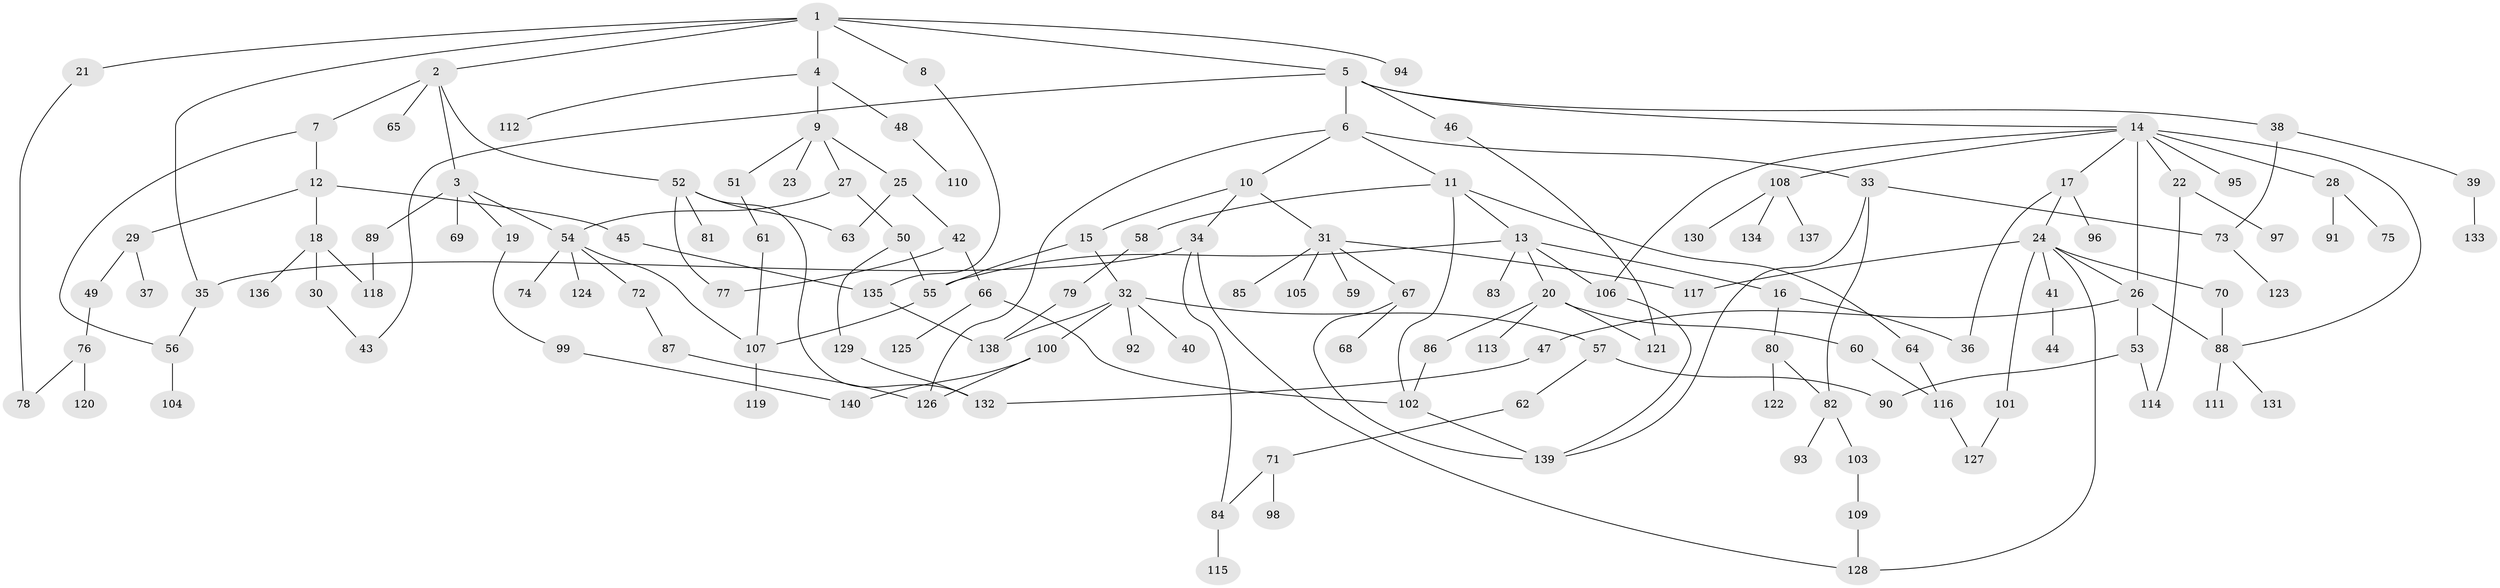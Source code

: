 // Generated by graph-tools (version 1.1) at 2025/01/03/09/25 03:01:05]
// undirected, 140 vertices, 180 edges
graph export_dot {
graph [start="1"]
  node [color=gray90,style=filled];
  1;
  2;
  3;
  4;
  5;
  6;
  7;
  8;
  9;
  10;
  11;
  12;
  13;
  14;
  15;
  16;
  17;
  18;
  19;
  20;
  21;
  22;
  23;
  24;
  25;
  26;
  27;
  28;
  29;
  30;
  31;
  32;
  33;
  34;
  35;
  36;
  37;
  38;
  39;
  40;
  41;
  42;
  43;
  44;
  45;
  46;
  47;
  48;
  49;
  50;
  51;
  52;
  53;
  54;
  55;
  56;
  57;
  58;
  59;
  60;
  61;
  62;
  63;
  64;
  65;
  66;
  67;
  68;
  69;
  70;
  71;
  72;
  73;
  74;
  75;
  76;
  77;
  78;
  79;
  80;
  81;
  82;
  83;
  84;
  85;
  86;
  87;
  88;
  89;
  90;
  91;
  92;
  93;
  94;
  95;
  96;
  97;
  98;
  99;
  100;
  101;
  102;
  103;
  104;
  105;
  106;
  107;
  108;
  109;
  110;
  111;
  112;
  113;
  114;
  115;
  116;
  117;
  118;
  119;
  120;
  121;
  122;
  123;
  124;
  125;
  126;
  127;
  128;
  129;
  130;
  131;
  132;
  133;
  134;
  135;
  136;
  137;
  138;
  139;
  140;
  1 -- 2;
  1 -- 4;
  1 -- 5;
  1 -- 8;
  1 -- 21;
  1 -- 35;
  1 -- 94;
  2 -- 3;
  2 -- 7;
  2 -- 52;
  2 -- 65;
  3 -- 19;
  3 -- 69;
  3 -- 89;
  3 -- 54;
  4 -- 9;
  4 -- 48;
  4 -- 112;
  5 -- 6;
  5 -- 14;
  5 -- 38;
  5 -- 43;
  5 -- 46;
  6 -- 10;
  6 -- 11;
  6 -- 33;
  6 -- 126;
  7 -- 12;
  7 -- 56;
  8 -- 135;
  9 -- 23;
  9 -- 25;
  9 -- 27;
  9 -- 51;
  10 -- 15;
  10 -- 31;
  10 -- 34;
  11 -- 13;
  11 -- 58;
  11 -- 64;
  11 -- 102;
  12 -- 18;
  12 -- 29;
  12 -- 45;
  13 -- 16;
  13 -- 20;
  13 -- 55;
  13 -- 83;
  13 -- 106;
  14 -- 17;
  14 -- 22;
  14 -- 26;
  14 -- 28;
  14 -- 95;
  14 -- 108;
  14 -- 106;
  14 -- 88;
  15 -- 32;
  15 -- 55;
  16 -- 80;
  16 -- 36;
  17 -- 24;
  17 -- 36;
  17 -- 96;
  18 -- 30;
  18 -- 118;
  18 -- 136;
  19 -- 99;
  20 -- 60;
  20 -- 86;
  20 -- 113;
  20 -- 121;
  21 -- 78;
  22 -- 97;
  22 -- 114;
  24 -- 41;
  24 -- 70;
  24 -- 101;
  24 -- 117;
  24 -- 128;
  24 -- 26;
  25 -- 42;
  25 -- 63;
  26 -- 47;
  26 -- 53;
  26 -- 88;
  27 -- 50;
  27 -- 54;
  28 -- 75;
  28 -- 91;
  29 -- 37;
  29 -- 49;
  30 -- 43;
  31 -- 59;
  31 -- 67;
  31 -- 85;
  31 -- 105;
  31 -- 117;
  32 -- 40;
  32 -- 57;
  32 -- 92;
  32 -- 100;
  32 -- 138;
  33 -- 82;
  33 -- 73;
  33 -- 139;
  34 -- 84;
  34 -- 128;
  34 -- 35;
  35 -- 56;
  38 -- 39;
  38 -- 73;
  39 -- 133;
  41 -- 44;
  42 -- 66;
  42 -- 77;
  45 -- 135;
  46 -- 121;
  47 -- 132;
  48 -- 110;
  49 -- 76;
  50 -- 129;
  50 -- 55;
  51 -- 61;
  52 -- 63;
  52 -- 81;
  52 -- 132;
  52 -- 77;
  53 -- 114;
  53 -- 90;
  54 -- 72;
  54 -- 74;
  54 -- 107;
  54 -- 124;
  55 -- 107;
  56 -- 104;
  57 -- 62;
  57 -- 90;
  58 -- 79;
  60 -- 116;
  61 -- 107;
  62 -- 71;
  64 -- 116;
  66 -- 125;
  66 -- 102;
  67 -- 68;
  67 -- 139;
  70 -- 88;
  71 -- 98;
  71 -- 84;
  72 -- 87;
  73 -- 123;
  76 -- 120;
  76 -- 78;
  79 -- 138;
  80 -- 122;
  80 -- 82;
  82 -- 93;
  82 -- 103;
  84 -- 115;
  86 -- 102;
  87 -- 126;
  88 -- 111;
  88 -- 131;
  89 -- 118;
  99 -- 140;
  100 -- 126;
  100 -- 140;
  101 -- 127;
  102 -- 139;
  103 -- 109;
  106 -- 139;
  107 -- 119;
  108 -- 130;
  108 -- 134;
  108 -- 137;
  109 -- 128;
  116 -- 127;
  129 -- 132;
  135 -- 138;
}
